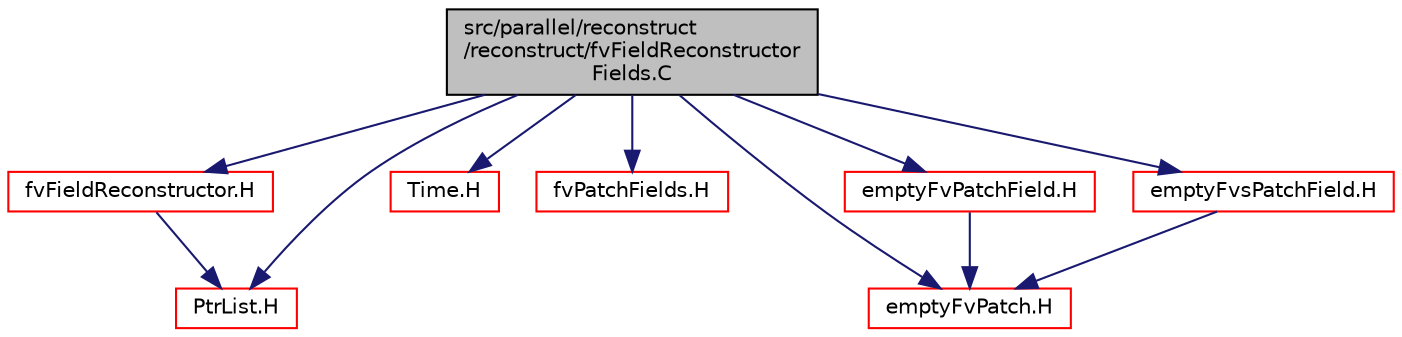 digraph "src/parallel/reconstruct/reconstruct/fvFieldReconstructorFields.C"
{
  bgcolor="transparent";
  edge [fontname="Helvetica",fontsize="10",labelfontname="Helvetica",labelfontsize="10"];
  node [fontname="Helvetica",fontsize="10",shape=record];
  Node1 [label="src/parallel/reconstruct\l/reconstruct/fvFieldReconstructor\lFields.C",height=0.2,width=0.4,color="black", fillcolor="grey75", style="filled" fontcolor="black"];
  Node1 -> Node2 [color="midnightblue",fontsize="10",style="solid",fontname="Helvetica"];
  Node2 [label="fvFieldReconstructor.H",height=0.2,width=0.4,color="red",URL="$fvFieldReconstructor_8H.html"];
  Node2 -> Node3 [color="midnightblue",fontsize="10",style="solid",fontname="Helvetica"];
  Node3 [label="PtrList.H",height=0.2,width=0.4,color="red",URL="$PtrList_8H.html"];
  Node1 -> Node4 [color="midnightblue",fontsize="10",style="solid",fontname="Helvetica"];
  Node4 [label="Time.H",height=0.2,width=0.4,color="red",URL="$Time_8H.html"];
  Node1 -> Node3 [color="midnightblue",fontsize="10",style="solid",fontname="Helvetica"];
  Node1 -> Node5 [color="midnightblue",fontsize="10",style="solid",fontname="Helvetica"];
  Node5 [label="fvPatchFields.H",height=0.2,width=0.4,color="red",URL="$fvPatchFields_8H.html"];
  Node1 -> Node6 [color="midnightblue",fontsize="10",style="solid",fontname="Helvetica"];
  Node6 [label="emptyFvPatch.H",height=0.2,width=0.4,color="red",URL="$emptyFvPatch_8H.html"];
  Node1 -> Node7 [color="midnightblue",fontsize="10",style="solid",fontname="Helvetica"];
  Node7 [label="emptyFvPatchField.H",height=0.2,width=0.4,color="red",URL="$emptyFvPatchField_8H.html"];
  Node7 -> Node6 [color="midnightblue",fontsize="10",style="solid",fontname="Helvetica"];
  Node1 -> Node8 [color="midnightblue",fontsize="10",style="solid",fontname="Helvetica"];
  Node8 [label="emptyFvsPatchField.H",height=0.2,width=0.4,color="red",URL="$emptyFvsPatchField_8H.html"];
  Node8 -> Node6 [color="midnightblue",fontsize="10",style="solid",fontname="Helvetica"];
}
